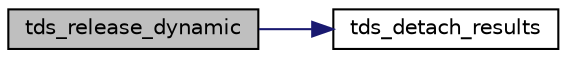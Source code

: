 digraph "tds_release_dynamic"
{
 // LATEX_PDF_SIZE
  edge [fontname="Helvetica",fontsize="10",labelfontname="Helvetica",labelfontsize="10"];
  node [fontname="Helvetica",fontsize="10",shape=record];
  rankdir="LR";
  Node1 [label="tds_release_dynamic",height=0.2,width=0.4,color="black", fillcolor="grey75", style="filled", fontcolor="black",tooltip="Frees dynamic statement."];
  Node1 -> Node2 [color="midnightblue",fontsize="10",style="solid",fontname="Helvetica"];
  Node2 [label="tds_detach_results",height=0.2,width=0.4,color="black", fillcolor="white", style="filled",URL="$a00562.html#ga1d60bf443e274797b1d1a9e7418ab962",tooltip="Detach result info from it current socket."];
}
